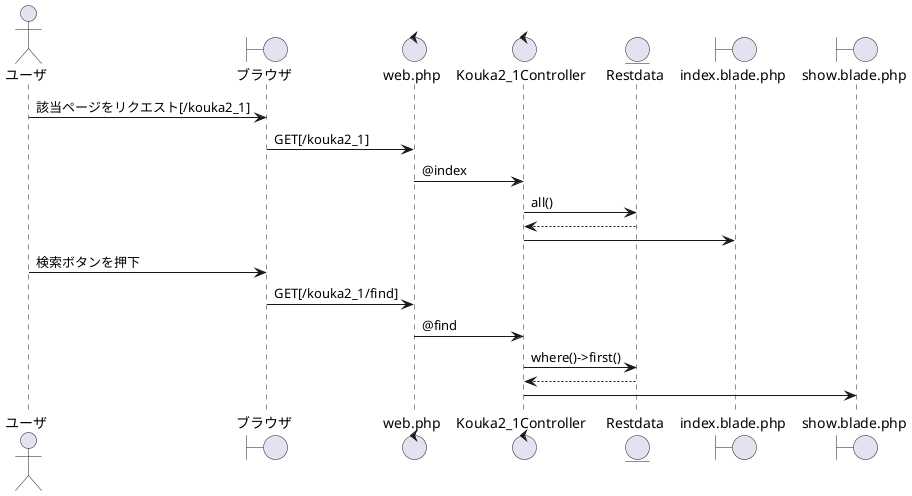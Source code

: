 @startuml 31_welcome
actor ユーザ
boundary ブラウザ
control web.php
control Kouka2_1Controller
entity Restdata
boundary index.blade.php
boundary show.blade.php


ユーザ -> ブラウザ:該当ページをリクエスト[/kouka2_1]
ブラウザ -> web.php:GET[/kouka2_1]
web.php -> Kouka2_1Controller:@index
Kouka2_1Controller -> Restdata:all()
Kouka2_1Controller <-- Restdata
Kouka2_1Controller -> index.blade.php
ユーザ-> ブラウザ:検索ボタンを押下
ブラウザ -> web.php:GET[/kouka2_1/find]
web.php -> Kouka2_1Controller:@find
Kouka2_1Controller -> Restdata:where()->first()
Kouka2_1Controller <-- Restdata
Kouka2_1Controller -> show.blade.php
@enduml